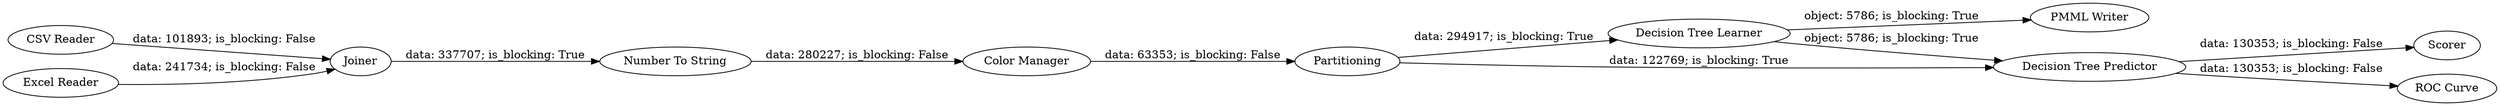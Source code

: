 digraph {
	"7554716827738172258_4" [label="Number To String"]
	"7554716827738172258_11" [label=Scorer]
	"7554716827738172258_3" [label=Joiner]
	"7554716827738172258_1" [label="CSV Reader"]
	"7554716827738172258_7" [label="Decision Tree Learner"]
	"7554716827738172258_6" [label=Partitioning]
	"7554716827738172258_5" [label="Color Manager"]
	"7554716827738172258_8" [label="PMML Writer"]
	"7554716827738172258_10" [label="ROC Curve"]
	"7554716827738172258_9" [label="Decision Tree Predictor"]
	"7554716827738172258_2" [label="Excel Reader"]
	"7554716827738172258_4" -> "7554716827738172258_5" [label="data: 280227; is_blocking: False"]
	"7554716827738172258_7" -> "7554716827738172258_8" [label="object: 5786; is_blocking: True"]
	"7554716827738172258_3" -> "7554716827738172258_4" [label="data: 337707; is_blocking: True"]
	"7554716827738172258_1" -> "7554716827738172258_3" [label="data: 101893; is_blocking: False"]
	"7554716827738172258_5" -> "7554716827738172258_6" [label="data: 63353; is_blocking: False"]
	"7554716827738172258_6" -> "7554716827738172258_7" [label="data: 294917; is_blocking: True"]
	"7554716827738172258_9" -> "7554716827738172258_10" [label="data: 130353; is_blocking: False"]
	"7554716827738172258_6" -> "7554716827738172258_9" [label="data: 122769; is_blocking: True"]
	"7554716827738172258_9" -> "7554716827738172258_11" [label="data: 130353; is_blocking: False"]
	"7554716827738172258_7" -> "7554716827738172258_9" [label="object: 5786; is_blocking: True"]
	"7554716827738172258_2" -> "7554716827738172258_3" [label="data: 241734; is_blocking: False"]
	rankdir=LR
}
